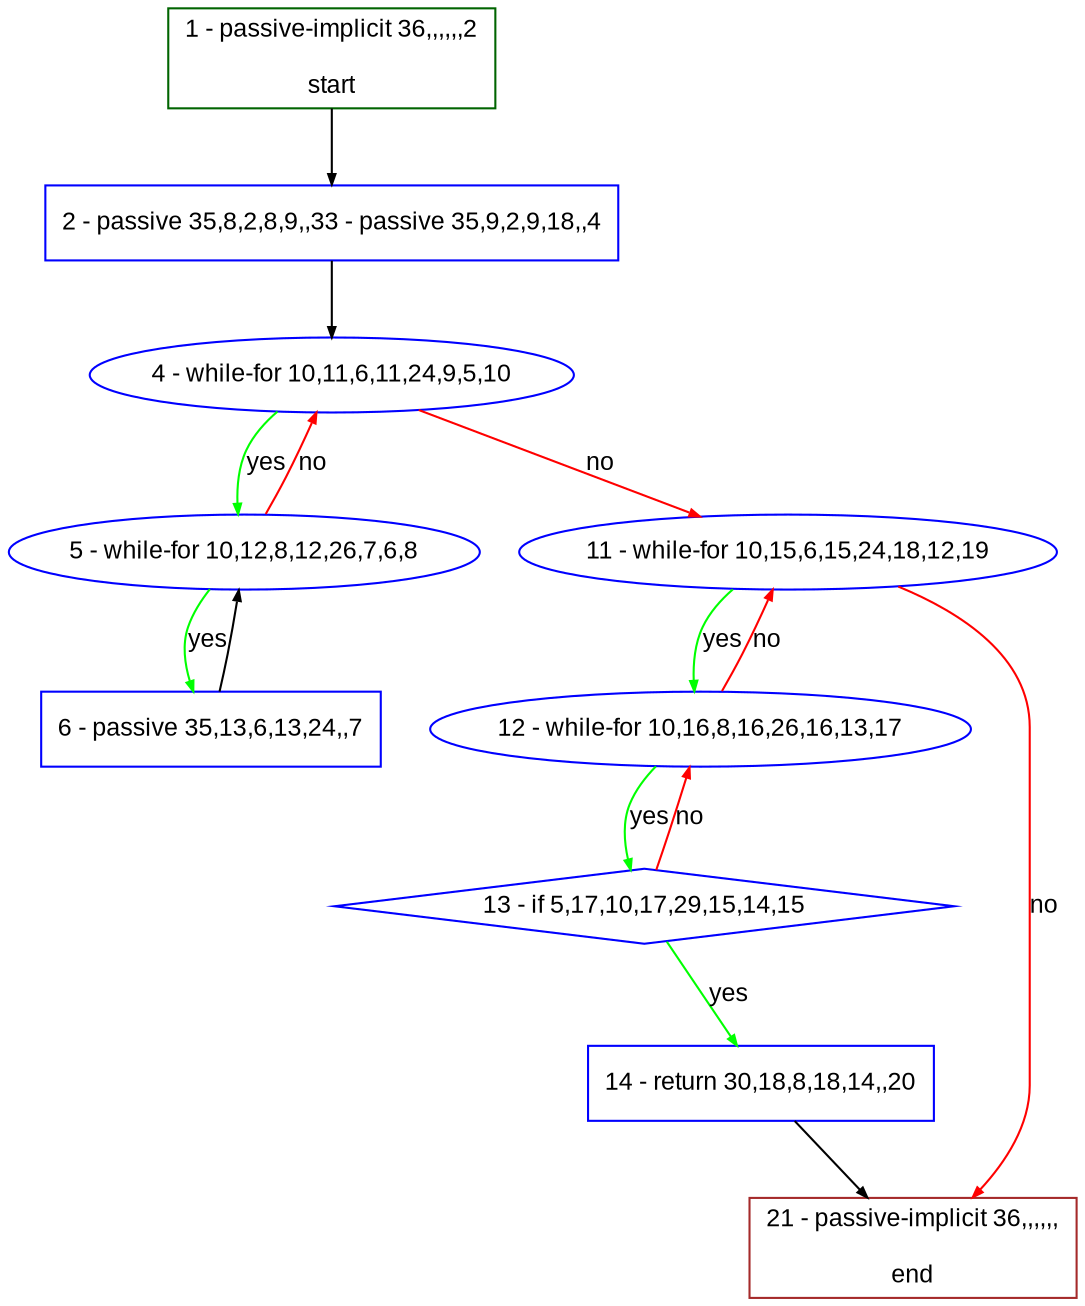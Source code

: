 digraph "" {
  graph [bgcolor="white", fillcolor="#FFFFCC", pack="true", packmode="clust", fontname="Arial", label="", fontsize="12", compound="true", style="rounded,filled"];
  node [node_initialized="no", fillcolor="white", fontname="Arial", label="", color="grey", fontsize="12", fixedsize="false", compound="true", shape="rectangle", style="filled"];
  edge [arrowtail="none", lhead="", fontcolor="black", fontname="Arial", label="", color="black", fontsize="12", arrowhead="normal", arrowsize="0.5", compound="true", ltail="", dir="forward"];
  __N1 [fillcolor="#ffffff", label="2 - passive 35,8,2,8,9,,33 - passive 35,9,2,9,18,,4", color="#0000ff", shape="box", style="filled"];
  __N2 [fillcolor="#ffffff", label="1 - passive-implicit 36,,,,,,2\n\nstart", color="#006400", shape="box", style="filled"];
  __N3 [fillcolor="#ffffff", label="4 - while-for 10,11,6,11,24,9,5,10", color="#0000ff", shape="oval", style="filled"];
  __N4 [fillcolor="#ffffff", label="5 - while-for 10,12,8,12,26,7,6,8", color="#0000ff", shape="oval", style="filled"];
  __N5 [fillcolor="#ffffff", label="11 - while-for 10,15,6,15,24,18,12,19", color="#0000ff", shape="oval", style="filled"];
  __N6 [fillcolor="#ffffff", label="6 - passive 35,13,6,13,24,,7", color="#0000ff", shape="box", style="filled"];
  __N7 [fillcolor="#ffffff", label="12 - while-for 10,16,8,16,26,16,13,17", color="#0000ff", shape="oval", style="filled"];
  __N8 [fillcolor="#ffffff", label="21 - passive-implicit 36,,,,,,\n\nend", color="#a52a2a", shape="box", style="filled"];
  __N9 [fillcolor="#ffffff", label="13 - if 5,17,10,17,29,15,14,15", color="#0000ff", shape="diamond", style="filled"];
  __N10 [fillcolor="#ffffff", label="14 - return 30,18,8,18,14,,20", color="#0000ff", shape="box", style="filled"];
  __N2 -> __N1 [arrowtail="none", color="#000000", label="", arrowhead="normal", dir="forward"];
  __N1 -> __N3 [arrowtail="none", color="#000000", label="", arrowhead="normal", dir="forward"];
  __N3 -> __N4 [arrowtail="none", color="#00ff00", label="yes", arrowhead="normal", dir="forward"];
  __N4 -> __N3 [arrowtail="none", color="#ff0000", label="no", arrowhead="normal", dir="forward"];
  __N3 -> __N5 [arrowtail="none", color="#ff0000", label="no", arrowhead="normal", dir="forward"];
  __N4 -> __N6 [arrowtail="none", color="#00ff00", label="yes", arrowhead="normal", dir="forward"];
  __N6 -> __N4 [arrowtail="none", color="#000000", label="", arrowhead="normal", dir="forward"];
  __N5 -> __N7 [arrowtail="none", color="#00ff00", label="yes", arrowhead="normal", dir="forward"];
  __N7 -> __N5 [arrowtail="none", color="#ff0000", label="no", arrowhead="normal", dir="forward"];
  __N5 -> __N8 [arrowtail="none", color="#ff0000", label="no", arrowhead="normal", dir="forward"];
  __N7 -> __N9 [arrowtail="none", color="#00ff00", label="yes", arrowhead="normal", dir="forward"];
  __N9 -> __N7 [arrowtail="none", color="#ff0000", label="no", arrowhead="normal", dir="forward"];
  __N9 -> __N10 [arrowtail="none", color="#00ff00", label="yes", arrowhead="normal", dir="forward"];
  __N10 -> __N8 [arrowtail="none", color="#000000", label="", arrowhead="normal", dir="forward"];
}
